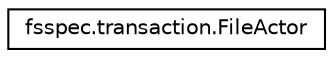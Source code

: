 digraph "Graphical Class Hierarchy"
{
 // LATEX_PDF_SIZE
  edge [fontname="Helvetica",fontsize="10",labelfontname="Helvetica",labelfontsize="10"];
  node [fontname="Helvetica",fontsize="10",shape=record];
  rankdir="LR";
  Node0 [label="fsspec.transaction.FileActor",height=0.2,width=0.4,color="black", fillcolor="white", style="filled",URL="$classfsspec_1_1transaction_1_1FileActor.html",tooltip=" "];
}
